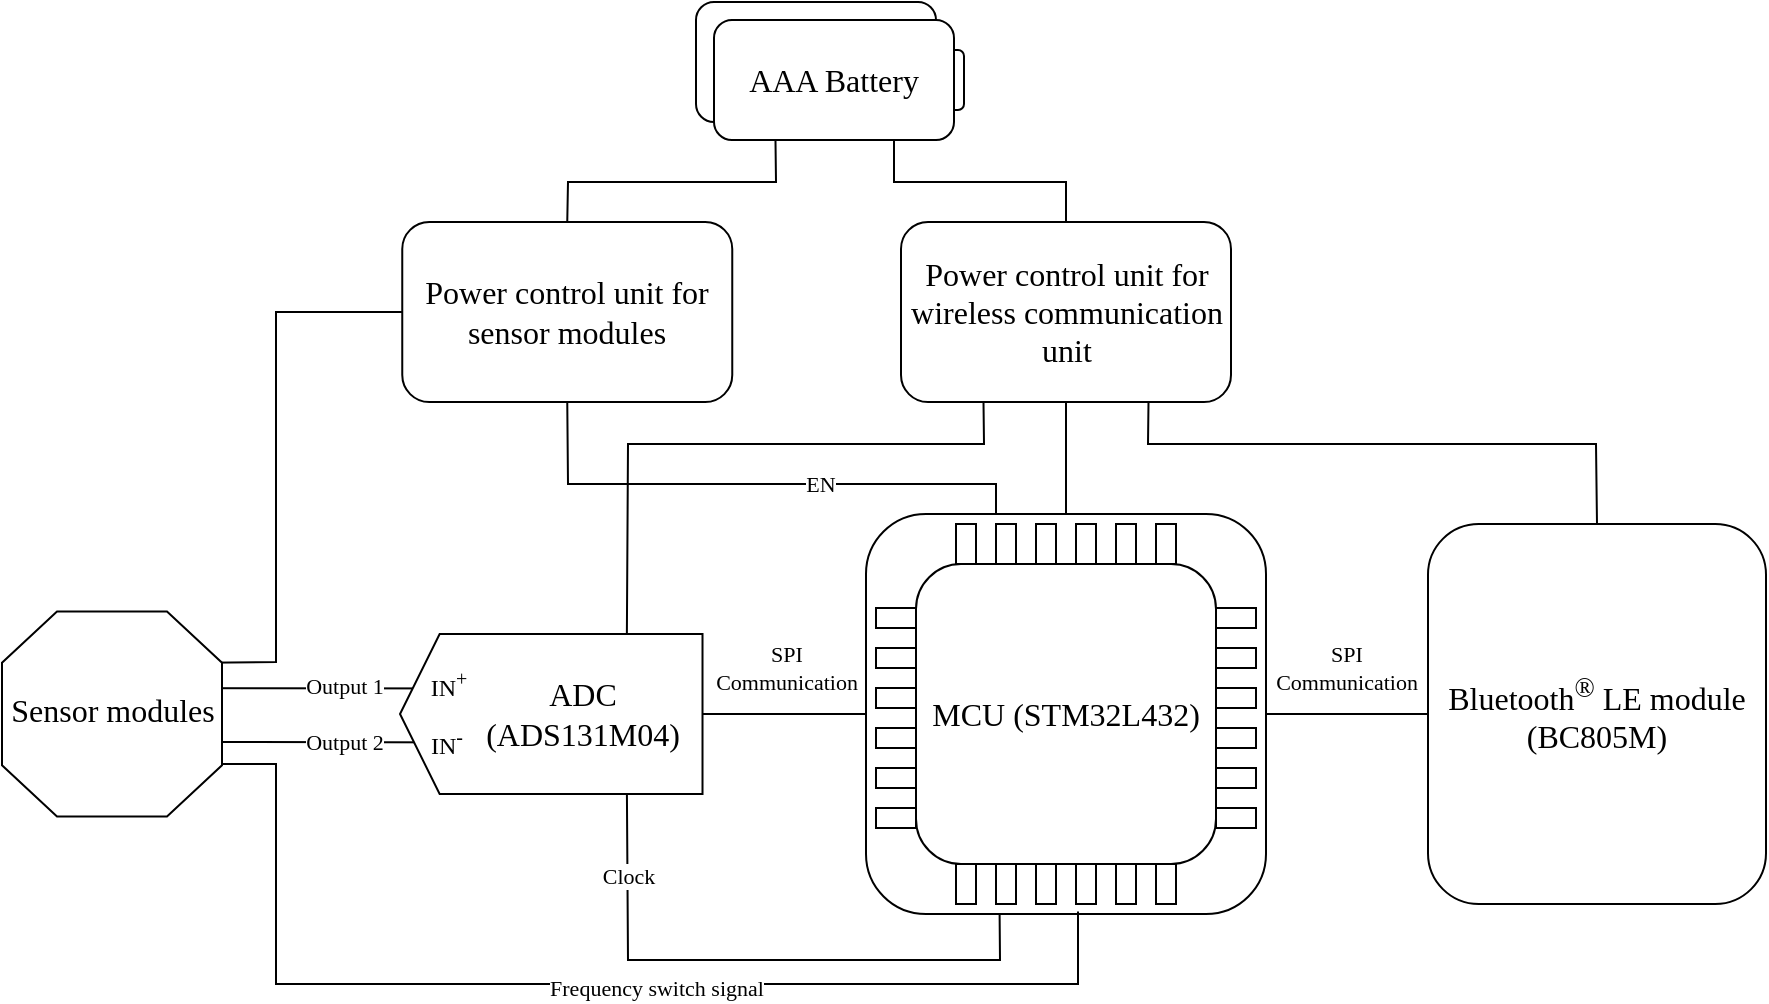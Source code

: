 <mxfile version="22.1.17" type="github">
  <diagram name="ページ1" id="stMijJPVbrqFQnEYRdUH">
    <mxGraphModel dx="1414" dy="1009" grid="1" gridSize="10" guides="1" tooltips="1" connect="1" arrows="1" fold="1" page="0" pageScale="1" pageWidth="827" pageHeight="1169" math="0" shadow="0">
      <root>
        <mxCell id="0" />
        <mxCell id="1" parent="0" />
        <mxCell id="K_4xKni-XRwyty3c8B5O-7" value="&lt;div style=&quot;font-size: 16px;&quot;&gt;&lt;font face=&quot;Times New Roman&quot; style=&quot;font-size: 16px;&quot;&gt;Power control unit for&lt;/font&gt;&lt;/div&gt;&lt;div style=&quot;font-size: 16px;&quot;&gt;&lt;font face=&quot;Times New Roman&quot; style=&quot;font-size: 16px;&quot;&gt;&lt;font style=&quot;font-size: 16px;&quot;&gt;wireless communication unit&lt;/font&gt;&lt;/font&gt;&lt;font face=&quot;UYQuwq_nZaDoub0qu4J1&quot; style=&quot;font-size: 16px;&quot;&gt;&lt;br&gt;&lt;/font&gt;&lt;/div&gt;" style="rounded=1;whiteSpace=wrap;html=1;" vertex="1" parent="1">
          <mxGeometry x="72.5" y="-81" width="165" height="90" as="geometry" />
        </mxCell>
        <mxCell id="K_4xKni-XRwyty3c8B5O-9" value="&lt;font style=&quot;font-size: 16px;&quot;&gt;Bluetooth&lt;sup&gt;®&lt;/sup&gt; LE module (BC805M)&lt;/font&gt;" style="rounded=1;whiteSpace=wrap;html=1;fontFamily=Times New Roman;" vertex="1" parent="1">
          <mxGeometry x="336" y="70" width="169" height="190" as="geometry" />
        </mxCell>
        <mxCell id="K_4xKni-XRwyty3c8B5O-72" value="" style="endArrow=none;html=1;rounded=0;exitX=0.5;exitY=0;exitDx=0;exitDy=0;entryX=0.5;entryY=1;entryDx=0;entryDy=0;" edge="1" parent="1" source="K_4xKni-XRwyty3c8B5O-71" target="K_4xKni-XRwyty3c8B5O-7">
          <mxGeometry width="50" height="50" relative="1" as="geometry">
            <mxPoint x="100" y="30" as="sourcePoint" />
            <mxPoint x="190" y="-10" as="targetPoint" />
          </mxGeometry>
        </mxCell>
        <mxCell id="K_4xKni-XRwyty3c8B5O-74" value="" style="endArrow=none;html=1;rounded=0;entryX=0.5;entryY=1;entryDx=0;entryDy=0;" edge="1" parent="1" target="K_4xKni-XRwyty3c8B5O-8">
          <mxGeometry width="50" height="50" relative="1" as="geometry">
            <mxPoint x="120" y="70" as="sourcePoint" />
            <mxPoint x="-240" y="-70" as="targetPoint" />
            <Array as="points">
              <mxPoint x="120" y="50" />
              <mxPoint x="-94" y="50" />
            </Array>
          </mxGeometry>
        </mxCell>
        <mxCell id="K_4xKni-XRwyty3c8B5O-76" value="&lt;font face=&quot;Times New Roman&quot;&gt;EN&lt;/font&gt;" style="edgeLabel;html=1;align=center;verticalAlign=middle;resizable=0;points=[];" vertex="1" connectable="0" parent="K_4xKni-XRwyty3c8B5O-74">
          <mxGeometry x="0.473" y="-3" relative="1" as="geometry">
            <mxPoint x="94" y="3" as="offset" />
          </mxGeometry>
        </mxCell>
        <mxCell id="K_4xKni-XRwyty3c8B5O-75" value="" style="group" vertex="1" connectable="0" parent="1">
          <mxGeometry x="55" y="65" width="200" height="200" as="geometry" />
        </mxCell>
        <mxCell id="K_4xKni-XRwyty3c8B5O-71" value="" style="rounded=1;whiteSpace=wrap;html=1;container=0;" vertex="1" parent="K_4xKni-XRwyty3c8B5O-75">
          <mxGeometry width="200" height="200" as="geometry" />
        </mxCell>
        <mxCell id="K_4xKni-XRwyty3c8B5O-6" value="&lt;font style=&quot;font-size: 16px;&quot;&gt;MCU (STM32L432)&lt;/font&gt;" style="rounded=1;whiteSpace=wrap;html=1;fontFamily=Times New Roman;container=0;" vertex="1" parent="K_4xKni-XRwyty3c8B5O-75">
          <mxGeometry x="25" y="25" width="150" height="150" as="geometry" />
        </mxCell>
        <mxCell id="K_4xKni-XRwyty3c8B5O-40" value="" style="rounded=0;whiteSpace=wrap;html=1;container=0;rotation=-90;" vertex="1" parent="K_4xKni-XRwyty3c8B5O-75">
          <mxGeometry x="180" y="82" width="10" height="20" as="geometry" />
        </mxCell>
        <mxCell id="K_4xKni-XRwyty3c8B5O-41" value="" style="rounded=0;whiteSpace=wrap;html=1;container=0;rotation=-90;" vertex="1" parent="K_4xKni-XRwyty3c8B5O-75">
          <mxGeometry x="180" y="62" width="10" height="20" as="geometry" />
        </mxCell>
        <mxCell id="K_4xKni-XRwyty3c8B5O-42" value="" style="rounded=0;whiteSpace=wrap;html=1;container=0;rotation=-90;" vertex="1" parent="K_4xKni-XRwyty3c8B5O-75">
          <mxGeometry x="180" y="42" width="10" height="20" as="geometry" />
        </mxCell>
        <mxCell id="K_4xKni-XRwyty3c8B5O-43" value="" style="rounded=0;whiteSpace=wrap;html=1;container=0;rotation=-90;" vertex="1" parent="K_4xKni-XRwyty3c8B5O-75">
          <mxGeometry x="180" y="122" width="10" height="20" as="geometry" />
        </mxCell>
        <mxCell id="K_4xKni-XRwyty3c8B5O-44" value="" style="rounded=0;whiteSpace=wrap;html=1;container=0;rotation=-90;" vertex="1" parent="K_4xKni-XRwyty3c8B5O-75">
          <mxGeometry x="180" y="102" width="10" height="20" as="geometry" />
        </mxCell>
        <mxCell id="K_4xKni-XRwyty3c8B5O-45" value="" style="rounded=0;whiteSpace=wrap;html=1;container=0;rotation=-90;" vertex="1" parent="K_4xKni-XRwyty3c8B5O-75">
          <mxGeometry x="180" y="142" width="10" height="20" as="geometry" />
        </mxCell>
        <mxCell id="K_4xKni-XRwyty3c8B5O-21" value="" style="rounded=0;whiteSpace=wrap;html=1;container=0;" vertex="1" parent="K_4xKni-XRwyty3c8B5O-75">
          <mxGeometry x="105" y="5" width="10" height="20" as="geometry" />
        </mxCell>
        <mxCell id="K_4xKni-XRwyty3c8B5O-22" value="" style="rounded=0;whiteSpace=wrap;html=1;container=0;" vertex="1" parent="K_4xKni-XRwyty3c8B5O-75">
          <mxGeometry x="125" y="5" width="10" height="20" as="geometry" />
        </mxCell>
        <mxCell id="K_4xKni-XRwyty3c8B5O-23" value="" style="rounded=0;whiteSpace=wrap;html=1;container=0;" vertex="1" parent="K_4xKni-XRwyty3c8B5O-75">
          <mxGeometry x="145" y="5" width="10" height="20" as="geometry" />
        </mxCell>
        <mxCell id="K_4xKni-XRwyty3c8B5O-24" value="" style="rounded=0;whiteSpace=wrap;html=1;container=0;" vertex="1" parent="K_4xKni-XRwyty3c8B5O-75">
          <mxGeometry x="65" y="5" width="10" height="20" as="geometry" />
        </mxCell>
        <mxCell id="K_4xKni-XRwyty3c8B5O-25" value="" style="rounded=0;whiteSpace=wrap;html=1;container=0;" vertex="1" parent="K_4xKni-XRwyty3c8B5O-75">
          <mxGeometry x="85" y="5" width="10" height="20" as="geometry" />
        </mxCell>
        <mxCell id="K_4xKni-XRwyty3c8B5O-27" value="" style="rounded=0;whiteSpace=wrap;html=1;container=0;" vertex="1" parent="K_4xKni-XRwyty3c8B5O-75">
          <mxGeometry x="45" y="5" width="10" height="20" as="geometry" />
        </mxCell>
        <mxCell id="K_4xKni-XRwyty3c8B5O-57" value="" style="rounded=0;whiteSpace=wrap;html=1;container=0;rotation=-90;" vertex="1" parent="K_4xKni-XRwyty3c8B5O-75">
          <mxGeometry x="10" y="82" width="10" height="20" as="geometry" />
        </mxCell>
        <mxCell id="K_4xKni-XRwyty3c8B5O-58" value="" style="rounded=0;whiteSpace=wrap;html=1;container=0;rotation=-90;" vertex="1" parent="K_4xKni-XRwyty3c8B5O-75">
          <mxGeometry x="10" y="62" width="10" height="20" as="geometry" />
        </mxCell>
        <mxCell id="K_4xKni-XRwyty3c8B5O-59" value="" style="rounded=0;whiteSpace=wrap;html=1;container=0;rotation=-90;" vertex="1" parent="K_4xKni-XRwyty3c8B5O-75">
          <mxGeometry x="10" y="42" width="10" height="20" as="geometry" />
        </mxCell>
        <mxCell id="K_4xKni-XRwyty3c8B5O-60" value="" style="rounded=0;whiteSpace=wrap;html=1;container=0;rotation=-90;" vertex="1" parent="K_4xKni-XRwyty3c8B5O-75">
          <mxGeometry x="10" y="122" width="10" height="20" as="geometry" />
        </mxCell>
        <mxCell id="K_4xKni-XRwyty3c8B5O-61" value="" style="rounded=0;whiteSpace=wrap;html=1;container=0;rotation=-90;" vertex="1" parent="K_4xKni-XRwyty3c8B5O-75">
          <mxGeometry x="10" y="102" width="10" height="20" as="geometry" />
        </mxCell>
        <mxCell id="K_4xKni-XRwyty3c8B5O-62" value="" style="rounded=0;whiteSpace=wrap;html=1;container=0;rotation=-90;" vertex="1" parent="K_4xKni-XRwyty3c8B5O-75">
          <mxGeometry x="10" y="142" width="10" height="20" as="geometry" />
        </mxCell>
        <mxCell id="K_4xKni-XRwyty3c8B5O-64" value="" style="rounded=0;whiteSpace=wrap;html=1;container=0;" vertex="1" parent="K_4xKni-XRwyty3c8B5O-75">
          <mxGeometry x="105" y="175" width="10" height="20" as="geometry" />
        </mxCell>
        <mxCell id="K_4xKni-XRwyty3c8B5O-65" value="" style="rounded=0;whiteSpace=wrap;html=1;container=0;" vertex="1" parent="K_4xKni-XRwyty3c8B5O-75">
          <mxGeometry x="125" y="175" width="10" height="20" as="geometry" />
        </mxCell>
        <mxCell id="K_4xKni-XRwyty3c8B5O-66" value="" style="rounded=0;whiteSpace=wrap;html=1;container=0;" vertex="1" parent="K_4xKni-XRwyty3c8B5O-75">
          <mxGeometry x="145" y="175" width="10" height="20" as="geometry" />
        </mxCell>
        <mxCell id="K_4xKni-XRwyty3c8B5O-67" value="" style="rounded=0;whiteSpace=wrap;html=1;container=0;" vertex="1" parent="K_4xKni-XRwyty3c8B5O-75">
          <mxGeometry x="65" y="175" width="10" height="20" as="geometry" />
        </mxCell>
        <mxCell id="K_4xKni-XRwyty3c8B5O-68" value="" style="rounded=0;whiteSpace=wrap;html=1;container=0;" vertex="1" parent="K_4xKni-XRwyty3c8B5O-75">
          <mxGeometry x="85" y="175" width="10" height="20" as="geometry" />
        </mxCell>
        <mxCell id="K_4xKni-XRwyty3c8B5O-69" value="" style="rounded=0;whiteSpace=wrap;html=1;container=0;" vertex="1" parent="K_4xKni-XRwyty3c8B5O-75">
          <mxGeometry x="45" y="175" width="10" height="20" as="geometry" />
        </mxCell>
        <mxCell id="K_4xKni-XRwyty3c8B5O-78" value="" style="endArrow=none;html=1;rounded=0;exitX=0;exitY=0.25;exitDx=0;exitDy=0;entryX=0.25;entryY=1;entryDx=0;entryDy=0;" edge="1" parent="1" source="K_4xKni-XRwyty3c8B5O-11" target="K_4xKni-XRwyty3c8B5O-7">
          <mxGeometry width="50" height="50" relative="1" as="geometry">
            <mxPoint x="105" y="-20" as="sourcePoint" />
            <mxPoint x="150" y="-30" as="targetPoint" />
            <Array as="points">
              <mxPoint x="-64" y="30" />
              <mxPoint x="114" y="30" />
            </Array>
          </mxGeometry>
        </mxCell>
        <mxCell id="K_4xKni-XRwyty3c8B5O-8" value="&lt;div style=&quot;font-size: 16px;&quot;&gt;&lt;font face=&quot;Times New Roman&quot; style=&quot;font-size: 16px;&quot;&gt;Power control unit for&lt;/font&gt;&lt;/div&gt;&lt;div style=&quot;font-size: 16px;&quot;&gt;&lt;font face=&quot;Times New Roman&quot; style=&quot;font-size: 16px;&quot;&gt;sensor modules&lt;br&gt;&lt;/font&gt;&lt;/div&gt;" style="rounded=1;whiteSpace=wrap;html=1;" vertex="1" parent="1">
          <mxGeometry x="-176.87" y="-81" width="165" height="90" as="geometry" />
        </mxCell>
        <mxCell id="K_4xKni-XRwyty3c8B5O-79" value="" style="endArrow=none;html=1;rounded=0;entryX=0;entryY=0.5;entryDx=0;entryDy=0;" edge="1" parent="1" source="K_4xKni-XRwyty3c8B5O-12" target="K_4xKni-XRwyty3c8B5O-71">
          <mxGeometry width="50" height="50" relative="1" as="geometry">
            <mxPoint x="-250" y="-200" as="sourcePoint" />
            <mxPoint x="-200" y="-250" as="targetPoint" />
          </mxGeometry>
        </mxCell>
        <mxCell id="K_4xKni-XRwyty3c8B5O-84" value="&lt;div&gt;&lt;font face=&quot;Times New Roman&quot;&gt;SPI&lt;/font&gt;&lt;/div&gt;&lt;div&gt;&lt;font face=&quot;Times New Roman&quot;&gt;Communication&lt;br&gt;&lt;/font&gt;&lt;/div&gt;" style="edgeLabel;html=1;align=center;verticalAlign=middle;resizable=0;points=[];" vertex="1" connectable="0" parent="K_4xKni-XRwyty3c8B5O-79">
          <mxGeometry x="0.221" relative="1" as="geometry">
            <mxPoint x="-9" y="-23" as="offset" />
          </mxGeometry>
        </mxCell>
        <mxCell id="K_4xKni-XRwyty3c8B5O-80" value="" style="endArrow=none;html=1;rounded=0;entryX=0;entryY=0.5;entryDx=0;entryDy=0;exitX=1;exitY=0.5;exitDx=0;exitDy=0;" edge="1" parent="1" source="K_4xKni-XRwyty3c8B5O-71" target="K_4xKni-XRwyty3c8B5O-9">
          <mxGeometry width="50" height="50" relative="1" as="geometry">
            <mxPoint x="255" y="160" as="sourcePoint" />
            <mxPoint x="310" y="160" as="targetPoint" />
          </mxGeometry>
        </mxCell>
        <mxCell id="K_4xKni-XRwyty3c8B5O-83" value="&lt;div&gt;&lt;font face=&quot;Times New Roman&quot;&gt;SPI&lt;/font&gt;&lt;/div&gt;&lt;div&gt;&lt;font face=&quot;Times New Roman&quot;&gt;Communication&lt;/font&gt;&lt;/div&gt;" style="edgeLabel;html=1;align=center;verticalAlign=middle;resizable=0;points=[];" vertex="1" connectable="0" parent="K_4xKni-XRwyty3c8B5O-80">
          <mxGeometry x="-0.075" relative="1" as="geometry">
            <mxPoint x="2" y="-23" as="offset" />
          </mxGeometry>
        </mxCell>
        <mxCell id="K_4xKni-XRwyty3c8B5O-85" value="" style="endArrow=none;html=1;rounded=0;exitX=0.5;exitY=0;exitDx=0;exitDy=0;entryX=0.75;entryY=1;entryDx=0;entryDy=0;" edge="1" parent="1" source="K_4xKni-XRwyty3c8B5O-9" target="K_4xKni-XRwyty3c8B5O-7">
          <mxGeometry width="50" height="50" relative="1" as="geometry">
            <mxPoint x="165" y="75" as="sourcePoint" />
            <mxPoint x="190" y="-30" as="targetPoint" />
            <Array as="points">
              <mxPoint x="420" y="30" />
              <mxPoint x="196" y="30" />
            </Array>
          </mxGeometry>
        </mxCell>
        <mxCell id="K_4xKni-XRwyty3c8B5O-87" value="" style="endArrow=none;html=1;rounded=0;exitX=0.5;exitY=0;exitDx=0;exitDy=0;entryX=0.75;entryY=1;entryDx=0;entryDy=0;" edge="1" parent="1" source="K_4xKni-XRwyty3c8B5O-7" target="K_4xKni-XRwyty3c8B5O-1">
          <mxGeometry width="50" height="50" relative="1" as="geometry">
            <mxPoint x="165" y="144" as="sourcePoint" />
            <mxPoint x="165" y="19" as="targetPoint" />
            <Array as="points">
              <mxPoint x="155" y="-101" />
              <mxPoint x="69" y="-101" />
            </Array>
          </mxGeometry>
        </mxCell>
        <mxCell id="K_4xKni-XRwyty3c8B5O-88" value="" style="endArrow=none;html=1;rounded=0;exitX=0.5;exitY=0;exitDx=0;exitDy=0;entryX=0.25;entryY=0;entryDx=0;entryDy=0;" edge="1" parent="1" target="K_4xKni-XRwyty3c8B5O-1">
          <mxGeometry width="50" height="50" relative="1" as="geometry">
            <mxPoint x="-94.37" y="-81" as="sourcePoint" />
            <mxPoint x="10" y="-121" as="targetPoint" />
            <Array as="points">
              <mxPoint x="-94" y="-101" />
              <mxPoint x="10" y="-101" />
            </Array>
          </mxGeometry>
        </mxCell>
        <mxCell id="K_4xKni-XRwyty3c8B5O-4" value="" style="rounded=1;whiteSpace=wrap;html=1;fontSize=16;container=0;" vertex="1" parent="1">
          <mxGeometry x="-30" y="-191" width="120" height="60" as="geometry" />
        </mxCell>
        <mxCell id="K_4xKni-XRwyty3c8B5O-3" value="" style="rounded=1;whiteSpace=wrap;html=1;container=0;" vertex="1" parent="1">
          <mxGeometry x="84" y="-167" width="20" height="30" as="geometry" />
        </mxCell>
        <mxCell id="K_4xKni-XRwyty3c8B5O-1" value="AAA Battery" style="rounded=1;whiteSpace=wrap;html=1;fontSize=16;fontFamily=Times New Roman;container=0;" vertex="1" parent="1">
          <mxGeometry x="-21" y="-182" width="120" height="60" as="geometry" />
        </mxCell>
        <mxCell id="K_4xKni-XRwyty3c8B5O-92" value="" style="endArrow=none;html=1;rounded=0;entryX=0.991;entryY=0.56;entryDx=0;entryDy=0;entryPerimeter=0;fontFamily=Times New Roman;" edge="1" parent="1">
          <mxGeometry width="50" height="50" relative="1" as="geometry">
            <mxPoint x="-340" y="152" as="sourcePoint" />
            <mxPoint x="-126.36" y="152.3" as="targetPoint" />
          </mxGeometry>
        </mxCell>
        <mxCell id="K_4xKni-XRwyty3c8B5O-97" value="&lt;font face=&quot;Times New Roman&quot;&gt;Output 1&lt;/font&gt;" style="edgeLabel;html=1;align=center;verticalAlign=middle;resizable=0;points=[];" vertex="1" connectable="0" parent="K_4xKni-XRwyty3c8B5O-92">
          <mxGeometry x="0.251" y="1" relative="1" as="geometry">
            <mxPoint as="offset" />
          </mxGeometry>
        </mxCell>
        <mxCell id="K_4xKni-XRwyty3c8B5O-93" value="" style="endArrow=none;html=1;rounded=0;entryX=1.029;entryY=0.559;entryDx=0;entryDy=0;entryPerimeter=0;" edge="1" parent="1">
          <mxGeometry width="50" height="50" relative="1" as="geometry">
            <mxPoint x="-340" y="179" as="sourcePoint" />
            <mxPoint x="-124.84" y="179.27" as="targetPoint" />
            <Array as="points">
              <mxPoint x="-280" y="179" />
            </Array>
          </mxGeometry>
        </mxCell>
        <mxCell id="K_4xKni-XRwyty3c8B5O-98" value="&lt;font face=&quot;Times New Roman&quot;&gt;Output 2&lt;br&gt;&lt;/font&gt;" style="edgeLabel;html=1;align=center;verticalAlign=middle;resizable=0;points=[];" vertex="1" connectable="0" parent="K_4xKni-XRwyty3c8B5O-93">
          <mxGeometry x="0.306" y="-2" relative="1" as="geometry">
            <mxPoint x="-7" y="-2" as="offset" />
          </mxGeometry>
        </mxCell>
        <mxCell id="K_4xKni-XRwyty3c8B5O-95" value="" style="endArrow=none;html=1;rounded=0;entryX=0;entryY=0.5;entryDx=0;entryDy=0;exitX=0.336;exitY=0.256;exitDx=0;exitDy=0;exitPerimeter=0;" edge="1" parent="1" source="K_4xKni-XRwyty3c8B5O-89" target="K_4xKni-XRwyty3c8B5O-8">
          <mxGeometry width="50" height="50" relative="1" as="geometry">
            <mxPoint x="-290" y="90" as="sourcePoint" />
            <mxPoint x="-206" y="-90" as="targetPoint" />
            <Array as="points">
              <mxPoint x="-240" y="139" />
              <mxPoint x="-240" y="-36" />
            </Array>
          </mxGeometry>
        </mxCell>
        <mxCell id="K_4xKni-XRwyty3c8B5O-96" value="" style="endArrow=none;html=1;rounded=0;exitX=0.53;exitY=0.994;exitDx=0;exitDy=0;exitPerimeter=0;" edge="1" parent="1" source="K_4xKni-XRwyty3c8B5O-71">
          <mxGeometry width="50" height="50" relative="1" as="geometry">
            <mxPoint x="165" y="75" as="sourcePoint" />
            <mxPoint x="-340" y="190" as="targetPoint" />
            <Array as="points">
              <mxPoint x="161" y="300" />
              <mxPoint x="-240" y="300" />
              <mxPoint x="-240" y="190" />
            </Array>
          </mxGeometry>
        </mxCell>
        <mxCell id="K_4xKni-XRwyty3c8B5O-99" value="&lt;font face=&quot;Times New Roman&quot;&gt;Frequency switch signal&lt;/font&gt;" style="edgeLabel;html=1;align=center;verticalAlign=middle;resizable=0;points=[];" vertex="1" connectable="0" parent="K_4xKni-XRwyty3c8B5O-96">
          <mxGeometry x="-0.236" y="2" relative="1" as="geometry">
            <mxPoint as="offset" />
          </mxGeometry>
        </mxCell>
        <mxCell id="K_4xKni-XRwyty3c8B5O-89" value="&lt;font style=&quot;font-size: 16px;&quot; face=&quot;Times New Roman&quot;&gt;Sensor modules&lt;br&gt;&lt;/font&gt;" style="verticalLabelPosition=bottom;verticalAlign=top;html=1;shape=mxgraph.basic.polygon;polyCoords=[[0.25,0],[0.75,0],[1,0.25],[1,0.75],[0.75,1],[0.25,1],[0,0.75],[0,0.25]];polyline=0;spacingBottom=0;spacing=-67;" vertex="1" parent="1">
          <mxGeometry x="-377" y="113.76" width="110" height="102.49" as="geometry" />
        </mxCell>
        <mxCell id="K_4xKni-XRwyty3c8B5O-102" value="" style="endArrow=none;html=1;rounded=0;exitX=0.334;exitY=1.009;exitDx=0;exitDy=0;entryX=1;entryY=0.25;entryDx=0;entryDy=0;exitPerimeter=0;" edge="1" parent="1">
          <mxGeometry width="50" height="50" relative="1" as="geometry">
            <mxPoint x="121.8" y="264.8" as="sourcePoint" />
            <mxPoint x="-64.557" y="203.005" as="targetPoint" />
            <Array as="points">
              <mxPoint x="122" y="288" />
              <mxPoint x="-64" y="288" />
            </Array>
          </mxGeometry>
        </mxCell>
        <mxCell id="K_4xKni-XRwyty3c8B5O-103" value="&lt;font face=&quot;Times New Roman&quot;&gt;Clock&lt;/font&gt;" style="edgeLabel;html=1;align=center;verticalAlign=middle;resizable=0;points=[];" vertex="1" connectable="0" parent="K_4xKni-XRwyty3c8B5O-102">
          <mxGeometry x="0.707" relative="1" as="geometry">
            <mxPoint as="offset" />
          </mxGeometry>
        </mxCell>
        <mxCell id="K_4xKni-XRwyty3c8B5O-15" value="" style="group" vertex="1" connectable="0" parent="1">
          <mxGeometry x="-177.995" y="125.005" width="151.25" height="80" as="geometry" />
        </mxCell>
        <mxCell id="K_4xKni-XRwyty3c8B5O-11" value="" style="shape=offPageConnector;whiteSpace=wrap;html=1;rotation=90;size=0.131;direction=east;" vertex="1" parent="K_4xKni-XRwyty3c8B5O-15">
          <mxGeometry x="35.625" y="-35.625" width="80" height="151.25" as="geometry" />
        </mxCell>
        <mxCell id="K_4xKni-XRwyty3c8B5O-12" value="&lt;div&gt;&lt;font style=&quot;font-size: 16px;&quot; face=&quot;Times New Roman&quot;&gt;ADC&lt;/font&gt;&lt;/div&gt;&lt;div&gt;&lt;font style=&quot;font-size: 16px;&quot; face=&quot;Times New Roman&quot;&gt;(ADS131M04)&lt;/font&gt;&lt;/div&gt;" style="text;html=1;align=center;verticalAlign=middle;resizable=0;points=[];autosize=1;strokeColor=none;fillColor=none;" vertex="1" parent="K_4xKni-XRwyty3c8B5O-15">
          <mxGeometry x="31.245" y="14.995" width="120" height="50" as="geometry" />
        </mxCell>
        <mxCell id="K_4xKni-XRwyty3c8B5O-13" value="&lt;font style=&quot;font-size: 12px;&quot; face=&quot;Times New Roman&quot;&gt;IN&lt;sup&gt;+&lt;/sup&gt;&lt;/font&gt;" style="text;html=1;align=center;verticalAlign=middle;resizable=0;points=[];autosize=1;strokeColor=none;fillColor=none;" vertex="1" parent="K_4xKni-XRwyty3c8B5O-15">
          <mxGeometry x="3.995" y="9.495" width="40" height="30" as="geometry" />
        </mxCell>
        <mxCell id="K_4xKni-XRwyty3c8B5O-14" value="&lt;font face=&quot;Times New Roman&quot;&gt;IN&lt;sup&gt;-&lt;/sup&gt;&lt;/font&gt;" style="text;html=1;align=center;verticalAlign=middle;resizable=0;points=[];autosize=1;strokeColor=none;fillColor=none;" vertex="1" parent="K_4xKni-XRwyty3c8B5O-15">
          <mxGeometry x="2.995" y="38.495" width="40" height="30" as="geometry" />
        </mxCell>
      </root>
    </mxGraphModel>
  </diagram>
</mxfile>
